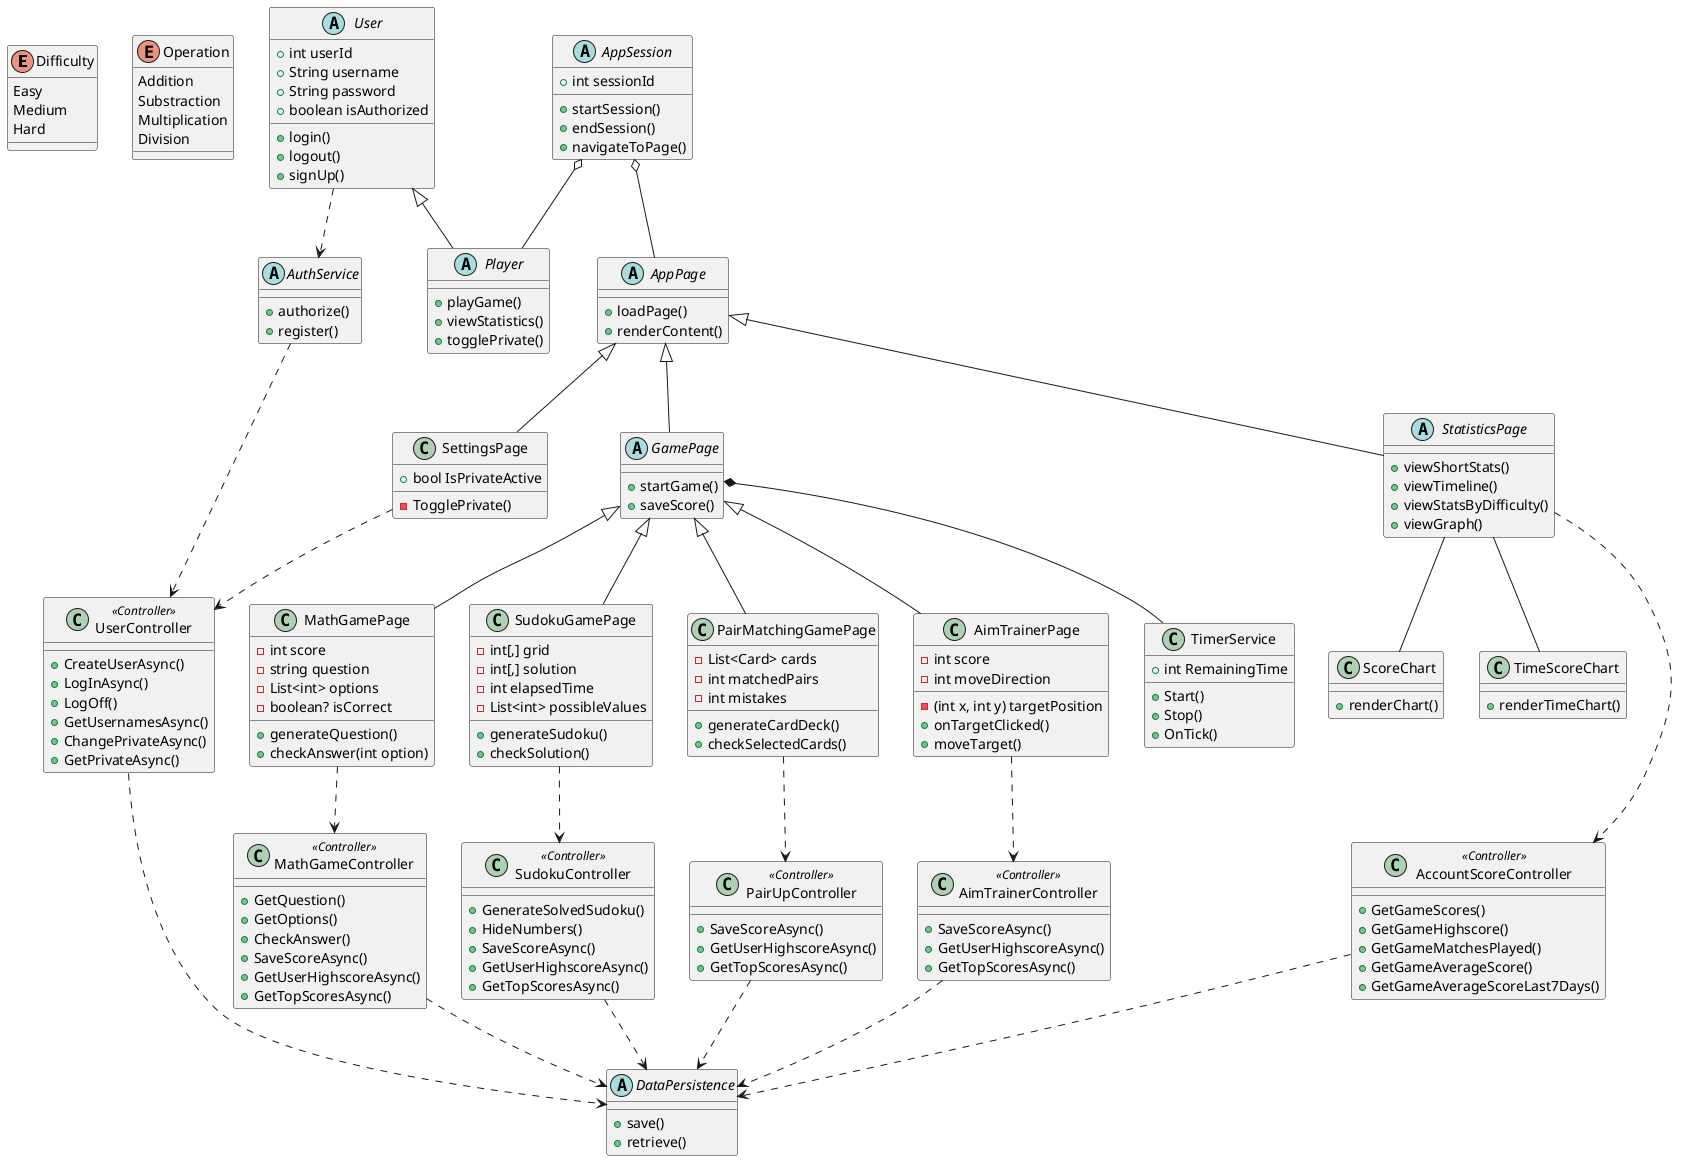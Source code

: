 @startuml
' ======== Abstract Classes and Enumerations ========
enum Difficulty {
Easy
Medium
Hard
}

enum Operation {
Addition
Substraction
Multiplication
Division
}

' ======== Data & Persistence ========
abstract class DataPersistence {
+save()
+retrieve()
}

' ======== User/Account Domain ========
abstract class User {
+int userId
+String username
+String password
+boolean isAuthorized
+login()
+logout()
+signUp()
}

abstract class Player {
+playGame()
+viewStatistics()
+togglePrivate()
}

User <|-- Player

' ======== Application Session ========
abstract class AppSession {
+int sessionId
+startSession()
+endSession()
+navigateToPage()
}

' ======== Application Pages ========
abstract class AppPage {
+loadPage()
+renderContent()
}

abstract class GamePage extends AppPage {
+startGame()
+saveScore()
}

class MathGamePage extends GamePage {
-int score
-string question
-List<int> options
-boolean? isCorrect
+generateQuestion()
+checkAnswer(int option)
}

class SudokuGamePage extends GamePage {
-int[,] grid
-int[,] solution
-int elapsedTime
-List<int> possibleValues
+generateSudoku()
+checkSolution()
}

class PairMatchingGamePage extends GamePage {
-List<Card> cards
-int matchedPairs
-int mistakes
+generateCardDeck()
+checkSelectedCards()
}

class AimTrainerPage extends GamePage {
-int score
-(int x, int y) targetPosition
-int moveDirection
+onTargetClicked()
+moveTarget()
}

class SettingsPage extends AppPage {
  +bool IsPrivateActive
  -TogglePrivate()
}


' ======== Statistics/High Score Domain ========
abstract class StatisticsPage extends AppPage {
+viewShortStats()
+viewTimeline()
+viewStatsByDifficulty()
+viewGraph()
}

class ScoreChart {
+renderChart()
}

class TimeScoreChart {
+renderTimeChart()
}

StatisticsPage -- ScoreChart
StatisticsPage -- TimeScoreChart


AppSession o-- AppPage
AppSession o-- Player

' ======== Timer Service ========
class TimerService {
+int RemainingTime
+Start()
+Stop()
+OnTick()
}

GamePage *-- TimerService


' ======== Services (Subset) ========
abstract class AuthService {
+authorize()
+register()
}
User ..> AuthService

' ======== Controllers ========
class AccountScoreController <<Controller>> {
+GetGameScores()
+GetGameHighscore()
+GetGameMatchesPlayed()
+GetGameAverageScore()
+GetGameAverageScoreLast7Days()
}

AccountScoreController ..> DataPersistence

class AimTrainerController <<Controller>> {
+SaveScoreAsync()
+GetUserHighscoreAsync()
+GetTopScoresAsync()
}

class MathGameController <<Controller>> {
+GetQuestion()
+GetOptions()
+CheckAnswer()
+SaveScoreAsync()
+GetUserHighscoreAsync()
+GetTopScoresAsync()
}

class PairUpController <<Controller>> {
+SaveScoreAsync()
+GetUserHighscoreAsync()
+GetTopScoresAsync()
}

class SudokuController <<Controller>> {
+GenerateSolvedSudoku()
+HideNumbers()
+SaveScoreAsync()
+GetUserHighscoreAsync()
+GetTopScoresAsync()
}

class UserController <<Controller>> {
+CreateUserAsync()
+LogInAsync()
+LogOff()
+GetUsernamesAsync()
+ChangePrivateAsync()
+GetPrivateAsync()
}

' ======== Relationships for Controllers ========
AuthService ..> UserController
MathGamePage ..> MathGameController
PairMatchingGamePage ..> PairUpController
SudokuGamePage ..> SudokuController
AimTrainerPage ..> AimTrainerController
SettingsPage ..> UserController
StatisticsPage ..> AccountScoreController

AimTrainerController ..> DataPersistence
MathGameController ..> DataPersistence
PairUpController ..> DataPersistence
SudokuController ..> DataPersistence
UserController ..> DataPersistence
@enduml